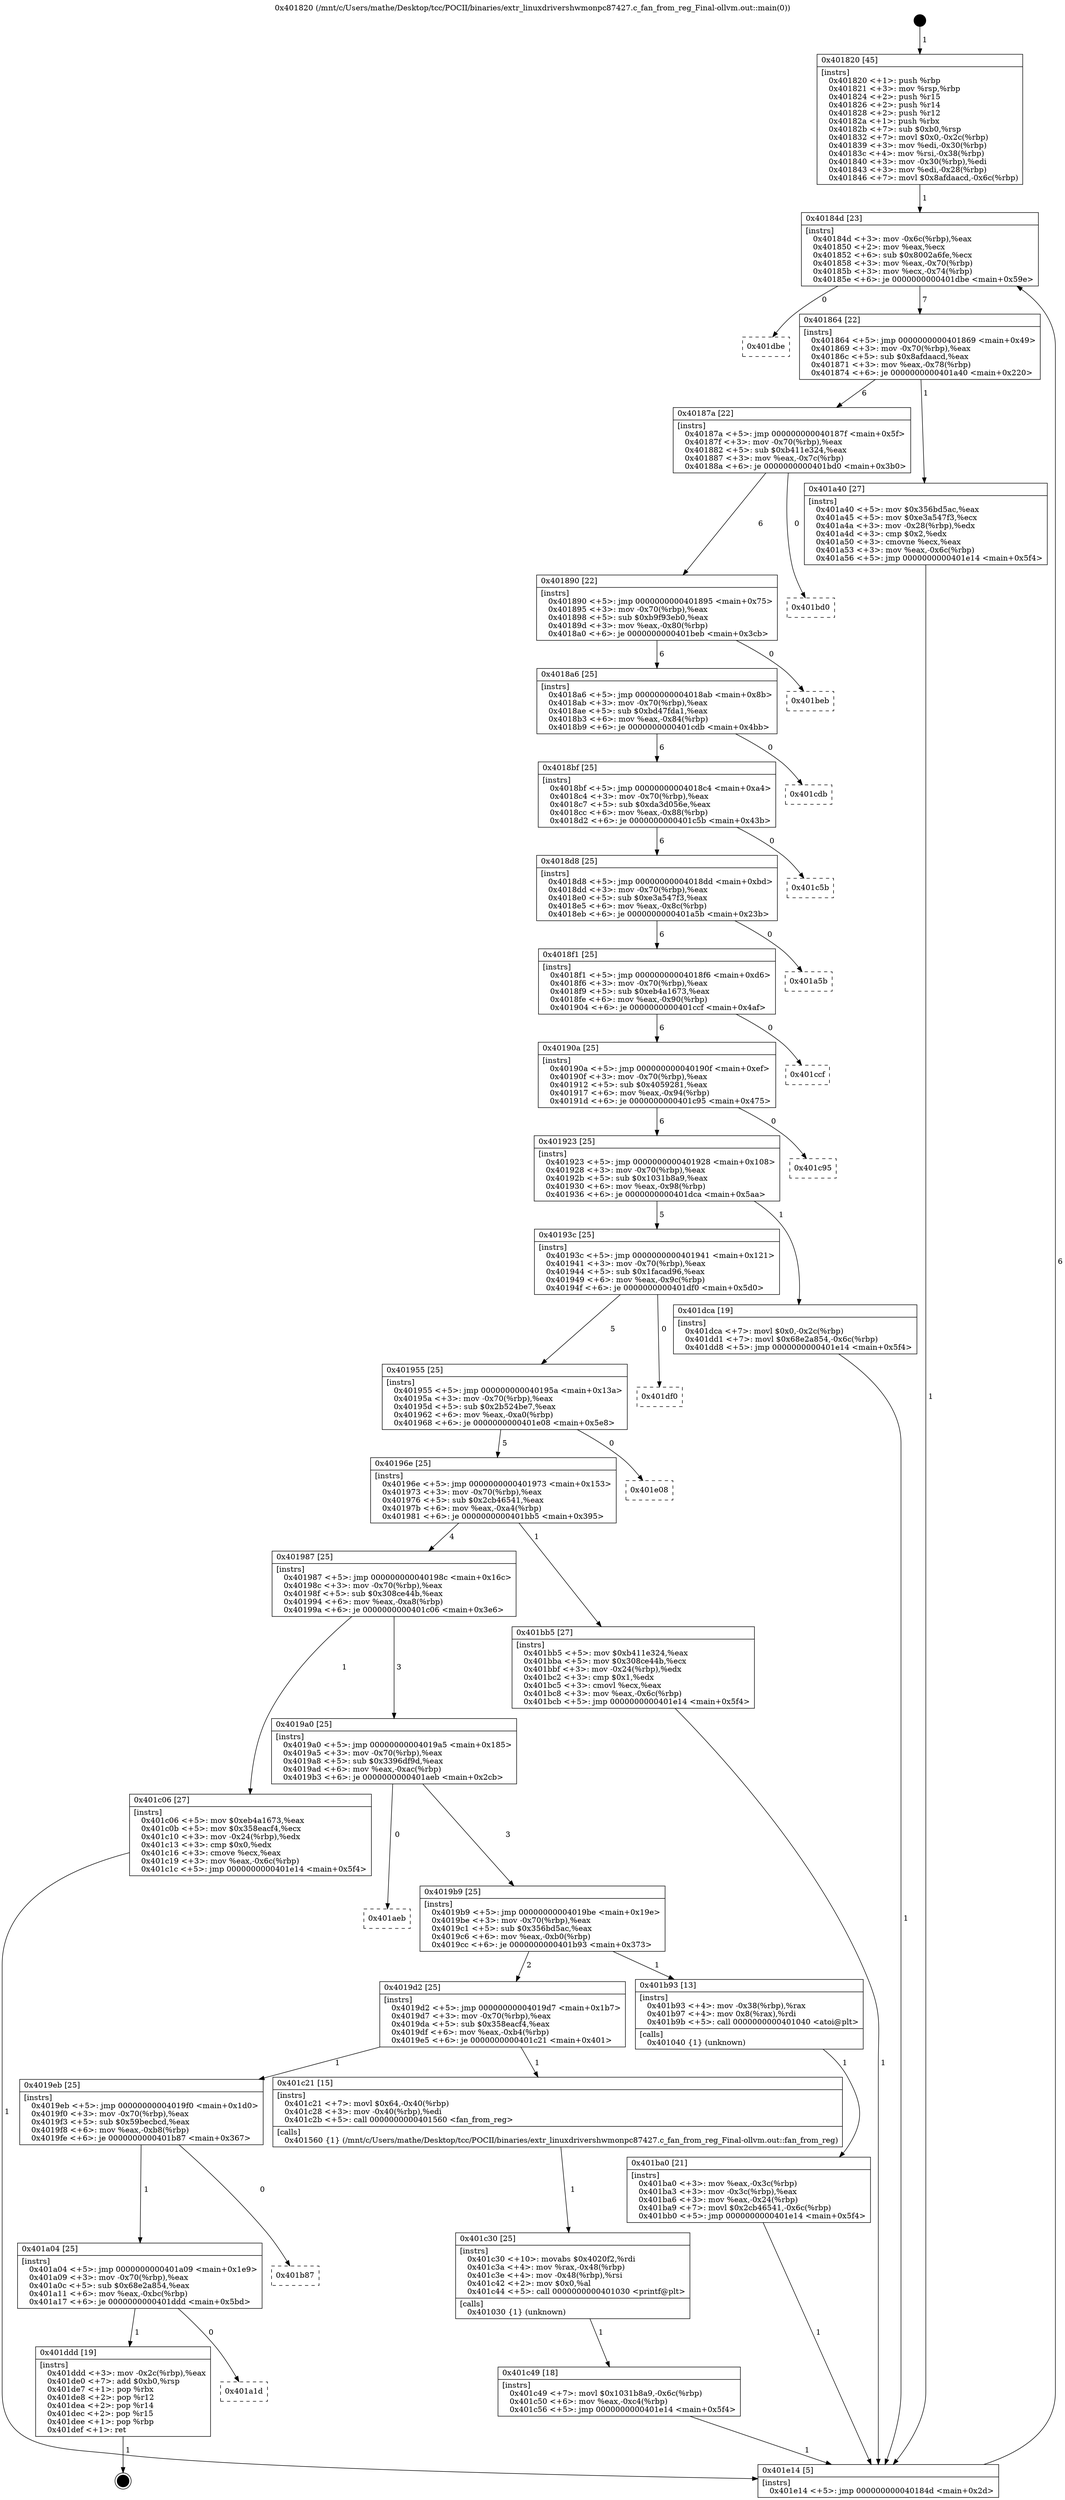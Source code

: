 digraph "0x401820" {
  label = "0x401820 (/mnt/c/Users/mathe/Desktop/tcc/POCII/binaries/extr_linuxdrivershwmonpc87427.c_fan_from_reg_Final-ollvm.out::main(0))"
  labelloc = "t"
  node[shape=record]

  Entry [label="",width=0.3,height=0.3,shape=circle,fillcolor=black,style=filled]
  "0x40184d" [label="{
     0x40184d [23]\l
     | [instrs]\l
     &nbsp;&nbsp;0x40184d \<+3\>: mov -0x6c(%rbp),%eax\l
     &nbsp;&nbsp;0x401850 \<+2\>: mov %eax,%ecx\l
     &nbsp;&nbsp;0x401852 \<+6\>: sub $0x8002a6fe,%ecx\l
     &nbsp;&nbsp;0x401858 \<+3\>: mov %eax,-0x70(%rbp)\l
     &nbsp;&nbsp;0x40185b \<+3\>: mov %ecx,-0x74(%rbp)\l
     &nbsp;&nbsp;0x40185e \<+6\>: je 0000000000401dbe \<main+0x59e\>\l
  }"]
  "0x401dbe" [label="{
     0x401dbe\l
  }", style=dashed]
  "0x401864" [label="{
     0x401864 [22]\l
     | [instrs]\l
     &nbsp;&nbsp;0x401864 \<+5\>: jmp 0000000000401869 \<main+0x49\>\l
     &nbsp;&nbsp;0x401869 \<+3\>: mov -0x70(%rbp),%eax\l
     &nbsp;&nbsp;0x40186c \<+5\>: sub $0x8afdaacd,%eax\l
     &nbsp;&nbsp;0x401871 \<+3\>: mov %eax,-0x78(%rbp)\l
     &nbsp;&nbsp;0x401874 \<+6\>: je 0000000000401a40 \<main+0x220\>\l
  }"]
  Exit [label="",width=0.3,height=0.3,shape=circle,fillcolor=black,style=filled,peripheries=2]
  "0x401a40" [label="{
     0x401a40 [27]\l
     | [instrs]\l
     &nbsp;&nbsp;0x401a40 \<+5\>: mov $0x356bd5ac,%eax\l
     &nbsp;&nbsp;0x401a45 \<+5\>: mov $0xe3a547f3,%ecx\l
     &nbsp;&nbsp;0x401a4a \<+3\>: mov -0x28(%rbp),%edx\l
     &nbsp;&nbsp;0x401a4d \<+3\>: cmp $0x2,%edx\l
     &nbsp;&nbsp;0x401a50 \<+3\>: cmovne %ecx,%eax\l
     &nbsp;&nbsp;0x401a53 \<+3\>: mov %eax,-0x6c(%rbp)\l
     &nbsp;&nbsp;0x401a56 \<+5\>: jmp 0000000000401e14 \<main+0x5f4\>\l
  }"]
  "0x40187a" [label="{
     0x40187a [22]\l
     | [instrs]\l
     &nbsp;&nbsp;0x40187a \<+5\>: jmp 000000000040187f \<main+0x5f\>\l
     &nbsp;&nbsp;0x40187f \<+3\>: mov -0x70(%rbp),%eax\l
     &nbsp;&nbsp;0x401882 \<+5\>: sub $0xb411e324,%eax\l
     &nbsp;&nbsp;0x401887 \<+3\>: mov %eax,-0x7c(%rbp)\l
     &nbsp;&nbsp;0x40188a \<+6\>: je 0000000000401bd0 \<main+0x3b0\>\l
  }"]
  "0x401e14" [label="{
     0x401e14 [5]\l
     | [instrs]\l
     &nbsp;&nbsp;0x401e14 \<+5\>: jmp 000000000040184d \<main+0x2d\>\l
  }"]
  "0x401820" [label="{
     0x401820 [45]\l
     | [instrs]\l
     &nbsp;&nbsp;0x401820 \<+1\>: push %rbp\l
     &nbsp;&nbsp;0x401821 \<+3\>: mov %rsp,%rbp\l
     &nbsp;&nbsp;0x401824 \<+2\>: push %r15\l
     &nbsp;&nbsp;0x401826 \<+2\>: push %r14\l
     &nbsp;&nbsp;0x401828 \<+2\>: push %r12\l
     &nbsp;&nbsp;0x40182a \<+1\>: push %rbx\l
     &nbsp;&nbsp;0x40182b \<+7\>: sub $0xb0,%rsp\l
     &nbsp;&nbsp;0x401832 \<+7\>: movl $0x0,-0x2c(%rbp)\l
     &nbsp;&nbsp;0x401839 \<+3\>: mov %edi,-0x30(%rbp)\l
     &nbsp;&nbsp;0x40183c \<+4\>: mov %rsi,-0x38(%rbp)\l
     &nbsp;&nbsp;0x401840 \<+3\>: mov -0x30(%rbp),%edi\l
     &nbsp;&nbsp;0x401843 \<+3\>: mov %edi,-0x28(%rbp)\l
     &nbsp;&nbsp;0x401846 \<+7\>: movl $0x8afdaacd,-0x6c(%rbp)\l
  }"]
  "0x401a1d" [label="{
     0x401a1d\l
  }", style=dashed]
  "0x401bd0" [label="{
     0x401bd0\l
  }", style=dashed]
  "0x401890" [label="{
     0x401890 [22]\l
     | [instrs]\l
     &nbsp;&nbsp;0x401890 \<+5\>: jmp 0000000000401895 \<main+0x75\>\l
     &nbsp;&nbsp;0x401895 \<+3\>: mov -0x70(%rbp),%eax\l
     &nbsp;&nbsp;0x401898 \<+5\>: sub $0xb9f93eb0,%eax\l
     &nbsp;&nbsp;0x40189d \<+3\>: mov %eax,-0x80(%rbp)\l
     &nbsp;&nbsp;0x4018a0 \<+6\>: je 0000000000401beb \<main+0x3cb\>\l
  }"]
  "0x401ddd" [label="{
     0x401ddd [19]\l
     | [instrs]\l
     &nbsp;&nbsp;0x401ddd \<+3\>: mov -0x2c(%rbp),%eax\l
     &nbsp;&nbsp;0x401de0 \<+7\>: add $0xb0,%rsp\l
     &nbsp;&nbsp;0x401de7 \<+1\>: pop %rbx\l
     &nbsp;&nbsp;0x401de8 \<+2\>: pop %r12\l
     &nbsp;&nbsp;0x401dea \<+2\>: pop %r14\l
     &nbsp;&nbsp;0x401dec \<+2\>: pop %r15\l
     &nbsp;&nbsp;0x401dee \<+1\>: pop %rbp\l
     &nbsp;&nbsp;0x401def \<+1\>: ret\l
  }"]
  "0x401beb" [label="{
     0x401beb\l
  }", style=dashed]
  "0x4018a6" [label="{
     0x4018a6 [25]\l
     | [instrs]\l
     &nbsp;&nbsp;0x4018a6 \<+5\>: jmp 00000000004018ab \<main+0x8b\>\l
     &nbsp;&nbsp;0x4018ab \<+3\>: mov -0x70(%rbp),%eax\l
     &nbsp;&nbsp;0x4018ae \<+5\>: sub $0xbd47fda1,%eax\l
     &nbsp;&nbsp;0x4018b3 \<+6\>: mov %eax,-0x84(%rbp)\l
     &nbsp;&nbsp;0x4018b9 \<+6\>: je 0000000000401cdb \<main+0x4bb\>\l
  }"]
  "0x401a04" [label="{
     0x401a04 [25]\l
     | [instrs]\l
     &nbsp;&nbsp;0x401a04 \<+5\>: jmp 0000000000401a09 \<main+0x1e9\>\l
     &nbsp;&nbsp;0x401a09 \<+3\>: mov -0x70(%rbp),%eax\l
     &nbsp;&nbsp;0x401a0c \<+5\>: sub $0x68e2a854,%eax\l
     &nbsp;&nbsp;0x401a11 \<+6\>: mov %eax,-0xbc(%rbp)\l
     &nbsp;&nbsp;0x401a17 \<+6\>: je 0000000000401ddd \<main+0x5bd\>\l
  }"]
  "0x401cdb" [label="{
     0x401cdb\l
  }", style=dashed]
  "0x4018bf" [label="{
     0x4018bf [25]\l
     | [instrs]\l
     &nbsp;&nbsp;0x4018bf \<+5\>: jmp 00000000004018c4 \<main+0xa4\>\l
     &nbsp;&nbsp;0x4018c4 \<+3\>: mov -0x70(%rbp),%eax\l
     &nbsp;&nbsp;0x4018c7 \<+5\>: sub $0xda3d056e,%eax\l
     &nbsp;&nbsp;0x4018cc \<+6\>: mov %eax,-0x88(%rbp)\l
     &nbsp;&nbsp;0x4018d2 \<+6\>: je 0000000000401c5b \<main+0x43b\>\l
  }"]
  "0x401b87" [label="{
     0x401b87\l
  }", style=dashed]
  "0x401c5b" [label="{
     0x401c5b\l
  }", style=dashed]
  "0x4018d8" [label="{
     0x4018d8 [25]\l
     | [instrs]\l
     &nbsp;&nbsp;0x4018d8 \<+5\>: jmp 00000000004018dd \<main+0xbd\>\l
     &nbsp;&nbsp;0x4018dd \<+3\>: mov -0x70(%rbp),%eax\l
     &nbsp;&nbsp;0x4018e0 \<+5\>: sub $0xe3a547f3,%eax\l
     &nbsp;&nbsp;0x4018e5 \<+6\>: mov %eax,-0x8c(%rbp)\l
     &nbsp;&nbsp;0x4018eb \<+6\>: je 0000000000401a5b \<main+0x23b\>\l
  }"]
  "0x401c49" [label="{
     0x401c49 [18]\l
     | [instrs]\l
     &nbsp;&nbsp;0x401c49 \<+7\>: movl $0x1031b8a9,-0x6c(%rbp)\l
     &nbsp;&nbsp;0x401c50 \<+6\>: mov %eax,-0xc4(%rbp)\l
     &nbsp;&nbsp;0x401c56 \<+5\>: jmp 0000000000401e14 \<main+0x5f4\>\l
  }"]
  "0x401a5b" [label="{
     0x401a5b\l
  }", style=dashed]
  "0x4018f1" [label="{
     0x4018f1 [25]\l
     | [instrs]\l
     &nbsp;&nbsp;0x4018f1 \<+5\>: jmp 00000000004018f6 \<main+0xd6\>\l
     &nbsp;&nbsp;0x4018f6 \<+3\>: mov -0x70(%rbp),%eax\l
     &nbsp;&nbsp;0x4018f9 \<+5\>: sub $0xeb4a1673,%eax\l
     &nbsp;&nbsp;0x4018fe \<+6\>: mov %eax,-0x90(%rbp)\l
     &nbsp;&nbsp;0x401904 \<+6\>: je 0000000000401ccf \<main+0x4af\>\l
  }"]
  "0x401c30" [label="{
     0x401c30 [25]\l
     | [instrs]\l
     &nbsp;&nbsp;0x401c30 \<+10\>: movabs $0x4020f2,%rdi\l
     &nbsp;&nbsp;0x401c3a \<+4\>: mov %rax,-0x48(%rbp)\l
     &nbsp;&nbsp;0x401c3e \<+4\>: mov -0x48(%rbp),%rsi\l
     &nbsp;&nbsp;0x401c42 \<+2\>: mov $0x0,%al\l
     &nbsp;&nbsp;0x401c44 \<+5\>: call 0000000000401030 \<printf@plt\>\l
     | [calls]\l
     &nbsp;&nbsp;0x401030 \{1\} (unknown)\l
  }"]
  "0x401ccf" [label="{
     0x401ccf\l
  }", style=dashed]
  "0x40190a" [label="{
     0x40190a [25]\l
     | [instrs]\l
     &nbsp;&nbsp;0x40190a \<+5\>: jmp 000000000040190f \<main+0xef\>\l
     &nbsp;&nbsp;0x40190f \<+3\>: mov -0x70(%rbp),%eax\l
     &nbsp;&nbsp;0x401912 \<+5\>: sub $0x4059281,%eax\l
     &nbsp;&nbsp;0x401917 \<+6\>: mov %eax,-0x94(%rbp)\l
     &nbsp;&nbsp;0x40191d \<+6\>: je 0000000000401c95 \<main+0x475\>\l
  }"]
  "0x4019eb" [label="{
     0x4019eb [25]\l
     | [instrs]\l
     &nbsp;&nbsp;0x4019eb \<+5\>: jmp 00000000004019f0 \<main+0x1d0\>\l
     &nbsp;&nbsp;0x4019f0 \<+3\>: mov -0x70(%rbp),%eax\l
     &nbsp;&nbsp;0x4019f3 \<+5\>: sub $0x59becbcd,%eax\l
     &nbsp;&nbsp;0x4019f8 \<+6\>: mov %eax,-0xb8(%rbp)\l
     &nbsp;&nbsp;0x4019fe \<+6\>: je 0000000000401b87 \<main+0x367\>\l
  }"]
  "0x401c95" [label="{
     0x401c95\l
  }", style=dashed]
  "0x401923" [label="{
     0x401923 [25]\l
     | [instrs]\l
     &nbsp;&nbsp;0x401923 \<+5\>: jmp 0000000000401928 \<main+0x108\>\l
     &nbsp;&nbsp;0x401928 \<+3\>: mov -0x70(%rbp),%eax\l
     &nbsp;&nbsp;0x40192b \<+5\>: sub $0x1031b8a9,%eax\l
     &nbsp;&nbsp;0x401930 \<+6\>: mov %eax,-0x98(%rbp)\l
     &nbsp;&nbsp;0x401936 \<+6\>: je 0000000000401dca \<main+0x5aa\>\l
  }"]
  "0x401c21" [label="{
     0x401c21 [15]\l
     | [instrs]\l
     &nbsp;&nbsp;0x401c21 \<+7\>: movl $0x64,-0x40(%rbp)\l
     &nbsp;&nbsp;0x401c28 \<+3\>: mov -0x40(%rbp),%edi\l
     &nbsp;&nbsp;0x401c2b \<+5\>: call 0000000000401560 \<fan_from_reg\>\l
     | [calls]\l
     &nbsp;&nbsp;0x401560 \{1\} (/mnt/c/Users/mathe/Desktop/tcc/POCII/binaries/extr_linuxdrivershwmonpc87427.c_fan_from_reg_Final-ollvm.out::fan_from_reg)\l
  }"]
  "0x401dca" [label="{
     0x401dca [19]\l
     | [instrs]\l
     &nbsp;&nbsp;0x401dca \<+7\>: movl $0x0,-0x2c(%rbp)\l
     &nbsp;&nbsp;0x401dd1 \<+7\>: movl $0x68e2a854,-0x6c(%rbp)\l
     &nbsp;&nbsp;0x401dd8 \<+5\>: jmp 0000000000401e14 \<main+0x5f4\>\l
  }"]
  "0x40193c" [label="{
     0x40193c [25]\l
     | [instrs]\l
     &nbsp;&nbsp;0x40193c \<+5\>: jmp 0000000000401941 \<main+0x121\>\l
     &nbsp;&nbsp;0x401941 \<+3\>: mov -0x70(%rbp),%eax\l
     &nbsp;&nbsp;0x401944 \<+5\>: sub $0x1facad96,%eax\l
     &nbsp;&nbsp;0x401949 \<+6\>: mov %eax,-0x9c(%rbp)\l
     &nbsp;&nbsp;0x40194f \<+6\>: je 0000000000401df0 \<main+0x5d0\>\l
  }"]
  "0x401ba0" [label="{
     0x401ba0 [21]\l
     | [instrs]\l
     &nbsp;&nbsp;0x401ba0 \<+3\>: mov %eax,-0x3c(%rbp)\l
     &nbsp;&nbsp;0x401ba3 \<+3\>: mov -0x3c(%rbp),%eax\l
     &nbsp;&nbsp;0x401ba6 \<+3\>: mov %eax,-0x24(%rbp)\l
     &nbsp;&nbsp;0x401ba9 \<+7\>: movl $0x2cb46541,-0x6c(%rbp)\l
     &nbsp;&nbsp;0x401bb0 \<+5\>: jmp 0000000000401e14 \<main+0x5f4\>\l
  }"]
  "0x401df0" [label="{
     0x401df0\l
  }", style=dashed]
  "0x401955" [label="{
     0x401955 [25]\l
     | [instrs]\l
     &nbsp;&nbsp;0x401955 \<+5\>: jmp 000000000040195a \<main+0x13a\>\l
     &nbsp;&nbsp;0x40195a \<+3\>: mov -0x70(%rbp),%eax\l
     &nbsp;&nbsp;0x40195d \<+5\>: sub $0x2b524be7,%eax\l
     &nbsp;&nbsp;0x401962 \<+6\>: mov %eax,-0xa0(%rbp)\l
     &nbsp;&nbsp;0x401968 \<+6\>: je 0000000000401e08 \<main+0x5e8\>\l
  }"]
  "0x4019d2" [label="{
     0x4019d2 [25]\l
     | [instrs]\l
     &nbsp;&nbsp;0x4019d2 \<+5\>: jmp 00000000004019d7 \<main+0x1b7\>\l
     &nbsp;&nbsp;0x4019d7 \<+3\>: mov -0x70(%rbp),%eax\l
     &nbsp;&nbsp;0x4019da \<+5\>: sub $0x358eacf4,%eax\l
     &nbsp;&nbsp;0x4019df \<+6\>: mov %eax,-0xb4(%rbp)\l
     &nbsp;&nbsp;0x4019e5 \<+6\>: je 0000000000401c21 \<main+0x401\>\l
  }"]
  "0x401e08" [label="{
     0x401e08\l
  }", style=dashed]
  "0x40196e" [label="{
     0x40196e [25]\l
     | [instrs]\l
     &nbsp;&nbsp;0x40196e \<+5\>: jmp 0000000000401973 \<main+0x153\>\l
     &nbsp;&nbsp;0x401973 \<+3\>: mov -0x70(%rbp),%eax\l
     &nbsp;&nbsp;0x401976 \<+5\>: sub $0x2cb46541,%eax\l
     &nbsp;&nbsp;0x40197b \<+6\>: mov %eax,-0xa4(%rbp)\l
     &nbsp;&nbsp;0x401981 \<+6\>: je 0000000000401bb5 \<main+0x395\>\l
  }"]
  "0x401b93" [label="{
     0x401b93 [13]\l
     | [instrs]\l
     &nbsp;&nbsp;0x401b93 \<+4\>: mov -0x38(%rbp),%rax\l
     &nbsp;&nbsp;0x401b97 \<+4\>: mov 0x8(%rax),%rdi\l
     &nbsp;&nbsp;0x401b9b \<+5\>: call 0000000000401040 \<atoi@plt\>\l
     | [calls]\l
     &nbsp;&nbsp;0x401040 \{1\} (unknown)\l
  }"]
  "0x401bb5" [label="{
     0x401bb5 [27]\l
     | [instrs]\l
     &nbsp;&nbsp;0x401bb5 \<+5\>: mov $0xb411e324,%eax\l
     &nbsp;&nbsp;0x401bba \<+5\>: mov $0x308ce44b,%ecx\l
     &nbsp;&nbsp;0x401bbf \<+3\>: mov -0x24(%rbp),%edx\l
     &nbsp;&nbsp;0x401bc2 \<+3\>: cmp $0x1,%edx\l
     &nbsp;&nbsp;0x401bc5 \<+3\>: cmovl %ecx,%eax\l
     &nbsp;&nbsp;0x401bc8 \<+3\>: mov %eax,-0x6c(%rbp)\l
     &nbsp;&nbsp;0x401bcb \<+5\>: jmp 0000000000401e14 \<main+0x5f4\>\l
  }"]
  "0x401987" [label="{
     0x401987 [25]\l
     | [instrs]\l
     &nbsp;&nbsp;0x401987 \<+5\>: jmp 000000000040198c \<main+0x16c\>\l
     &nbsp;&nbsp;0x40198c \<+3\>: mov -0x70(%rbp),%eax\l
     &nbsp;&nbsp;0x40198f \<+5\>: sub $0x308ce44b,%eax\l
     &nbsp;&nbsp;0x401994 \<+6\>: mov %eax,-0xa8(%rbp)\l
     &nbsp;&nbsp;0x40199a \<+6\>: je 0000000000401c06 \<main+0x3e6\>\l
  }"]
  "0x4019b9" [label="{
     0x4019b9 [25]\l
     | [instrs]\l
     &nbsp;&nbsp;0x4019b9 \<+5\>: jmp 00000000004019be \<main+0x19e\>\l
     &nbsp;&nbsp;0x4019be \<+3\>: mov -0x70(%rbp),%eax\l
     &nbsp;&nbsp;0x4019c1 \<+5\>: sub $0x356bd5ac,%eax\l
     &nbsp;&nbsp;0x4019c6 \<+6\>: mov %eax,-0xb0(%rbp)\l
     &nbsp;&nbsp;0x4019cc \<+6\>: je 0000000000401b93 \<main+0x373\>\l
  }"]
  "0x401c06" [label="{
     0x401c06 [27]\l
     | [instrs]\l
     &nbsp;&nbsp;0x401c06 \<+5\>: mov $0xeb4a1673,%eax\l
     &nbsp;&nbsp;0x401c0b \<+5\>: mov $0x358eacf4,%ecx\l
     &nbsp;&nbsp;0x401c10 \<+3\>: mov -0x24(%rbp),%edx\l
     &nbsp;&nbsp;0x401c13 \<+3\>: cmp $0x0,%edx\l
     &nbsp;&nbsp;0x401c16 \<+3\>: cmove %ecx,%eax\l
     &nbsp;&nbsp;0x401c19 \<+3\>: mov %eax,-0x6c(%rbp)\l
     &nbsp;&nbsp;0x401c1c \<+5\>: jmp 0000000000401e14 \<main+0x5f4\>\l
  }"]
  "0x4019a0" [label="{
     0x4019a0 [25]\l
     | [instrs]\l
     &nbsp;&nbsp;0x4019a0 \<+5\>: jmp 00000000004019a5 \<main+0x185\>\l
     &nbsp;&nbsp;0x4019a5 \<+3\>: mov -0x70(%rbp),%eax\l
     &nbsp;&nbsp;0x4019a8 \<+5\>: sub $0x3396df9d,%eax\l
     &nbsp;&nbsp;0x4019ad \<+6\>: mov %eax,-0xac(%rbp)\l
     &nbsp;&nbsp;0x4019b3 \<+6\>: je 0000000000401aeb \<main+0x2cb\>\l
  }"]
  "0x401aeb" [label="{
     0x401aeb\l
  }", style=dashed]
  Entry -> "0x401820" [label=" 1"]
  "0x40184d" -> "0x401dbe" [label=" 0"]
  "0x40184d" -> "0x401864" [label=" 7"]
  "0x401ddd" -> Exit [label=" 1"]
  "0x401864" -> "0x401a40" [label=" 1"]
  "0x401864" -> "0x40187a" [label=" 6"]
  "0x401a40" -> "0x401e14" [label=" 1"]
  "0x401820" -> "0x40184d" [label=" 1"]
  "0x401e14" -> "0x40184d" [label=" 6"]
  "0x401a04" -> "0x401a1d" [label=" 0"]
  "0x40187a" -> "0x401bd0" [label=" 0"]
  "0x40187a" -> "0x401890" [label=" 6"]
  "0x401a04" -> "0x401ddd" [label=" 1"]
  "0x401890" -> "0x401beb" [label=" 0"]
  "0x401890" -> "0x4018a6" [label=" 6"]
  "0x4019eb" -> "0x401a04" [label=" 1"]
  "0x4018a6" -> "0x401cdb" [label=" 0"]
  "0x4018a6" -> "0x4018bf" [label=" 6"]
  "0x4019eb" -> "0x401b87" [label=" 0"]
  "0x4018bf" -> "0x401c5b" [label=" 0"]
  "0x4018bf" -> "0x4018d8" [label=" 6"]
  "0x401dca" -> "0x401e14" [label=" 1"]
  "0x4018d8" -> "0x401a5b" [label=" 0"]
  "0x4018d8" -> "0x4018f1" [label=" 6"]
  "0x401c49" -> "0x401e14" [label=" 1"]
  "0x4018f1" -> "0x401ccf" [label=" 0"]
  "0x4018f1" -> "0x40190a" [label=" 6"]
  "0x401c30" -> "0x401c49" [label=" 1"]
  "0x40190a" -> "0x401c95" [label=" 0"]
  "0x40190a" -> "0x401923" [label=" 6"]
  "0x401c21" -> "0x401c30" [label=" 1"]
  "0x401923" -> "0x401dca" [label=" 1"]
  "0x401923" -> "0x40193c" [label=" 5"]
  "0x4019d2" -> "0x4019eb" [label=" 1"]
  "0x40193c" -> "0x401df0" [label=" 0"]
  "0x40193c" -> "0x401955" [label=" 5"]
  "0x4019d2" -> "0x401c21" [label=" 1"]
  "0x401955" -> "0x401e08" [label=" 0"]
  "0x401955" -> "0x40196e" [label=" 5"]
  "0x401c06" -> "0x401e14" [label=" 1"]
  "0x40196e" -> "0x401bb5" [label=" 1"]
  "0x40196e" -> "0x401987" [label=" 4"]
  "0x401bb5" -> "0x401e14" [label=" 1"]
  "0x401987" -> "0x401c06" [label=" 1"]
  "0x401987" -> "0x4019a0" [label=" 3"]
  "0x401b93" -> "0x401ba0" [label=" 1"]
  "0x4019a0" -> "0x401aeb" [label=" 0"]
  "0x4019a0" -> "0x4019b9" [label=" 3"]
  "0x401ba0" -> "0x401e14" [label=" 1"]
  "0x4019b9" -> "0x401b93" [label=" 1"]
  "0x4019b9" -> "0x4019d2" [label=" 2"]
}
